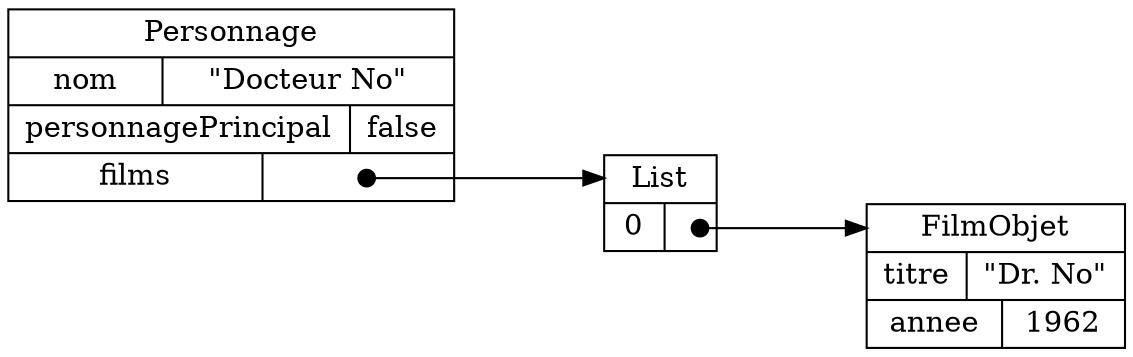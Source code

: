 digraph "Personnage" {
graph ["rankdir"="LR","compound"="true","ranksep"="1.0","nodesep"="1.0"]
"/" ["label"="<_C>Personnage|{nom|\"Docteur No\"}|{personnagePrincipal|false}|{films|<films_films>}","style"="filled","fillcolor"="white","shape"="record"]
"/films" ["label"="<_C>List|{0|<0_0>}","style"="filled","fillcolor"="white","shape"="record"]
"/films/0" ["label"="<_C>FilmObjet|{titre|\"Dr. No\"}|{annee|1962}","style"="filled","fillcolor"="white","shape"="record"]
"/":"films_films":c -> "/films":"_C" ["tailclip"="false","arrowtail"="dot","dir"="both","label"=""]
"/films":"0_0":c -> "/films/0":"_C" ["tailclip"="false","arrowtail"="dot","dir"="both","label"=""]
}